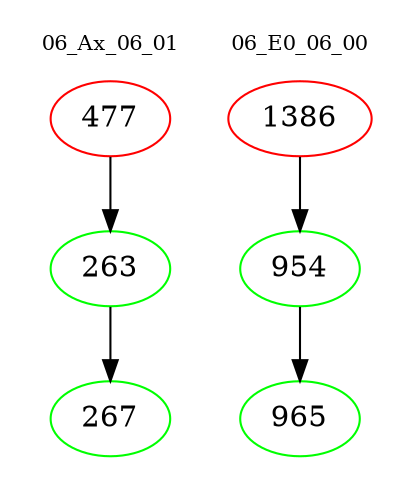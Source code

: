 digraph{
subgraph cluster_0 {
color = white
label = "06_Ax_06_01";
fontsize=10;
T0_477 [label="477", color="red"]
T0_477 -> T0_263 [color="black"]
T0_263 [label="263", color="green"]
T0_263 -> T0_267 [color="black"]
T0_267 [label="267", color="green"]
}
subgraph cluster_1 {
color = white
label = "06_E0_06_00";
fontsize=10;
T1_1386 [label="1386", color="red"]
T1_1386 -> T1_954 [color="black"]
T1_954 [label="954", color="green"]
T1_954 -> T1_965 [color="black"]
T1_965 [label="965", color="green"]
}
}
